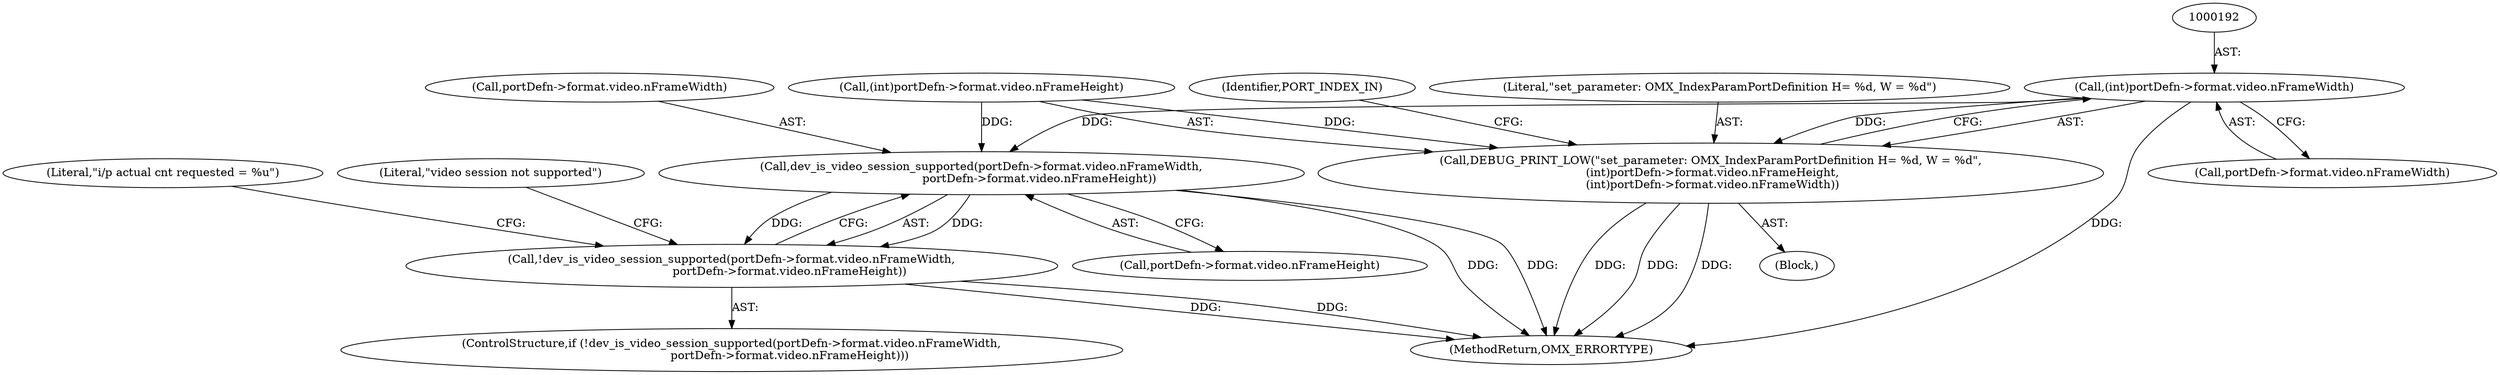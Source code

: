 digraph "0_Android_560ccdb509a7b86186fac0fce1b25bd9a3e6a6e8_7@pointer" {
"1000191" [label="(Call,(int)portDefn->format.video.nFrameWidth)"];
"1000180" [label="(Call,DEBUG_PRINT_LOW(\"set_parameter: OMX_IndexParamPortDefinition H= %d, W = %d\",\n (int)portDefn->format.video.nFrameHeight,\n (int)portDefn->format.video.nFrameWidth))"];
"1000209" [label="(Call,dev_is_video_session_supported(portDefn->format.video.nFrameWidth,\n                                portDefn->format.video.nFrameHeight))"];
"1000208" [label="(Call,!dev_is_video_session_supported(portDefn->format.video.nFrameWidth,\n                                portDefn->format.video.nFrameHeight))"];
"1000170" [label="(Block,)"];
"1000202" [label="(Identifier,PORT_INDEX_IN)"];
"1000210" [label="(Call,portDefn->format.video.nFrameWidth)"];
"1000180" [label="(Call,DEBUG_PRINT_LOW(\"set_parameter: OMX_IndexParamPortDefinition H= %d, W = %d\",\n (int)portDefn->format.video.nFrameHeight,\n (int)portDefn->format.video.nFrameWidth))"];
"1000231" [label="(Literal,\"i/p actual cnt requested = %u\")"];
"1000209" [label="(Call,dev_is_video_session_supported(portDefn->format.video.nFrameWidth,\n                                portDefn->format.video.nFrameHeight))"];
"1000217" [label="(Call,portDefn->format.video.nFrameHeight)"];
"1000181" [label="(Literal,\"set_parameter: OMX_IndexParamPortDefinition H= %d, W = %d\")"];
"1002913" [label="(MethodReturn,OMX_ERRORTYPE)"];
"1000208" [label="(Call,!dev_is_video_session_supported(portDefn->format.video.nFrameWidth,\n                                portDefn->format.video.nFrameHeight))"];
"1000191" [label="(Call,(int)portDefn->format.video.nFrameWidth)"];
"1000226" [label="(Literal,\"video session not supported\")"];
"1000207" [label="(ControlStructure,if (!dev_is_video_session_supported(portDefn->format.video.nFrameWidth,\n                                portDefn->format.video.nFrameHeight)))"];
"1000182" [label="(Call,(int)portDefn->format.video.nFrameHeight)"];
"1000193" [label="(Call,portDefn->format.video.nFrameWidth)"];
"1000191" -> "1000180"  [label="AST: "];
"1000191" -> "1000193"  [label="CFG: "];
"1000192" -> "1000191"  [label="AST: "];
"1000193" -> "1000191"  [label="AST: "];
"1000180" -> "1000191"  [label="CFG: "];
"1000191" -> "1002913"  [label="DDG: "];
"1000191" -> "1000180"  [label="DDG: "];
"1000191" -> "1000209"  [label="DDG: "];
"1000180" -> "1000170"  [label="AST: "];
"1000181" -> "1000180"  [label="AST: "];
"1000182" -> "1000180"  [label="AST: "];
"1000202" -> "1000180"  [label="CFG: "];
"1000180" -> "1002913"  [label="DDG: "];
"1000180" -> "1002913"  [label="DDG: "];
"1000180" -> "1002913"  [label="DDG: "];
"1000182" -> "1000180"  [label="DDG: "];
"1000209" -> "1000208"  [label="AST: "];
"1000209" -> "1000217"  [label="CFG: "];
"1000210" -> "1000209"  [label="AST: "];
"1000217" -> "1000209"  [label="AST: "];
"1000208" -> "1000209"  [label="CFG: "];
"1000209" -> "1002913"  [label="DDG: "];
"1000209" -> "1002913"  [label="DDG: "];
"1000209" -> "1000208"  [label="DDG: "];
"1000209" -> "1000208"  [label="DDG: "];
"1000182" -> "1000209"  [label="DDG: "];
"1000208" -> "1000207"  [label="AST: "];
"1000226" -> "1000208"  [label="CFG: "];
"1000231" -> "1000208"  [label="CFG: "];
"1000208" -> "1002913"  [label="DDG: "];
"1000208" -> "1002913"  [label="DDG: "];
}

